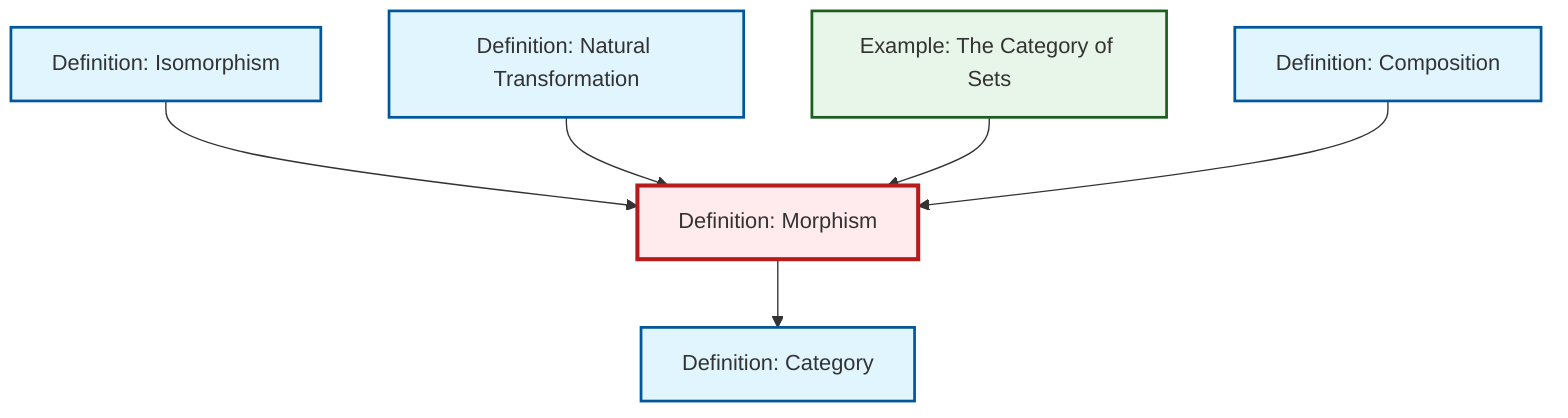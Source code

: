 graph TD
    classDef definition fill:#e1f5fe,stroke:#01579b,stroke-width:2px
    classDef theorem fill:#f3e5f5,stroke:#4a148c,stroke-width:2px
    classDef axiom fill:#fff3e0,stroke:#e65100,stroke-width:2px
    classDef example fill:#e8f5e9,stroke:#1b5e20,stroke-width:2px
    classDef current fill:#ffebee,stroke:#b71c1c,stroke-width:3px
    def-category["Definition: Category"]:::definition
    ex-set-category["Example: The Category of Sets"]:::example
    def-natural-transformation["Definition: Natural Transformation"]:::definition
    def-composition["Definition: Composition"]:::definition
    def-morphism["Definition: Morphism"]:::definition
    def-isomorphism["Definition: Isomorphism"]:::definition
    def-isomorphism --> def-morphism
    def-natural-transformation --> def-morphism
    def-morphism --> def-category
    ex-set-category --> def-morphism
    def-composition --> def-morphism
    class def-morphism current